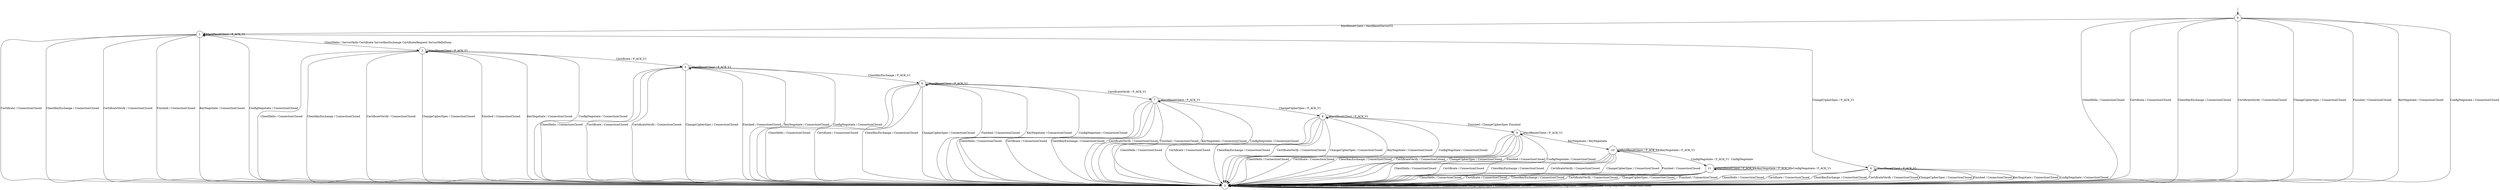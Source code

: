 digraph g {
__start0 [label="" shape="none"];

	s0 [shape="circle" label="0"];
	s1 [shape="circle" label="1"];
	s2 [shape="circle" label="2"];
	s3 [shape="circle" label="3"];
	s4 [shape="circle" label="4"];
	s5 [shape="circle" label="5"];
	s6 [shape="circle" label="6"];
	s7 [shape="circle" label="7"];
	s8 [shape="circle" label="8"];
	s9 [shape="circle" label="9"];
	s10 [shape="circle" label="10"];
	s11 [shape="circle" label="11"];
	s0 -> s1 [label="HardResetClient / HardResetServerV2 "];
	s0 -> s2 [label="ClientHello / ConnectionClosed"];
	s0 -> s2 [label="Certificate / ConnectionClosed"];
	s0 -> s2 [label="ClientKeyExchange / ConnectionClosed"];
	s0 -> s2 [label="CertificateVerify / ConnectionClosed"];
	s0 -> s2 [label="ChangeCipherSpec / ConnectionClosed"];
	s0 -> s2 [label="Finished / ConnectionClosed"];
	s0 -> s2 [label="KeyNegotiate / ConnectionClosed"];
	s0 -> s2 [label="ConfigNegotiate / ConnectionClosed"];
	s1 -> s1 [label="HardResetClient / P_ACK_V1 "];
	s1 -> s3 [label="ClientHello / ServerHello Certificate ServerKeyExchange CertificateRequest ServerHelloDone "];
	s1 -> s2 [label="Certificate / ConnectionClosed"];
	s1 -> s2 [label="ClientKeyExchange / ConnectionClosed"];
	s1 -> s2 [label="CertificateVerify / ConnectionClosed"];
	s1 -> s4 [label="ChangeCipherSpec / P_ACK_V1 "];
	s1 -> s2 [label="Finished / ConnectionClosed"];
	s1 -> s2 [label="KeyNegotiate / ConnectionClosed"];
	s1 -> s2 [label="ConfigNegotiate / ConnectionClosed"];
	s2 -> s2 [label="HardResetClient / ConnectionClosed"];
	s2 -> s2 [label="ClientHello / ConnectionClosed"];
	s2 -> s2 [label="Certificate / ConnectionClosed"];
	s2 -> s2 [label="ClientKeyExchange / ConnectionClosed"];
	s2 -> s2 [label="CertificateVerify / ConnectionClosed"];
	s2 -> s2 [label="ChangeCipherSpec / ConnectionClosed"];
	s2 -> s2 [label="Finished / ConnectionClosed"];
	s2 -> s2 [label="KeyNegotiate / ConnectionClosed"];
	s2 -> s2 [label="ConfigNegotiate / ConnectionClosed"];
	s3 -> s3 [label="HardResetClient / P_ACK_V1 "];
	s3 -> s2 [label="ClientHello / ConnectionClosed"];
	s3 -> s5 [label="Certificate / P_ACK_V1 "];
	s3 -> s2 [label="ClientKeyExchange / ConnectionClosed"];
	s3 -> s2 [label="CertificateVerify / ConnectionClosed"];
	s3 -> s2 [label="ChangeCipherSpec / ConnectionClosed"];
	s3 -> s2 [label="Finished / ConnectionClosed"];
	s3 -> s2 [label="KeyNegotiate / ConnectionClosed"];
	s3 -> s2 [label="ConfigNegotiate / ConnectionClosed"];
	s4 -> s4 [label="HardResetClient / P_ACK_V1 "];
	s4 -> s2 [label="ClientHello / ConnectionClosed"];
	s4 -> s2 [label="Certificate / ConnectionClosed"];
	s4 -> s2 [label="ClientKeyExchange / ConnectionClosed"];
	s4 -> s2 [label="CertificateVerify / ConnectionClosed"];
	s4 -> s2 [label="ChangeCipherSpec / ConnectionClosed"];
	s4 -> s2 [label="Finished / ConnectionClosed"];
	s4 -> s2 [label="KeyNegotiate / ConnectionClosed"];
	s4 -> s2 [label="ConfigNegotiate / ConnectionClosed"];
	s5 -> s5 [label="HardResetClient / P_ACK_V1 "];
	s5 -> s2 [label="ClientHello / ConnectionClosed"];
	s5 -> s2 [label="Certificate / ConnectionClosed"];
	s5 -> s6 [label="ClientKeyExchange / P_ACK_V1 "];
	s5 -> s2 [label="CertificateVerify / ConnectionClosed"];
	s5 -> s2 [label="ChangeCipherSpec / ConnectionClosed"];
	s5 -> s2 [label="Finished / ConnectionClosed"];
	s5 -> s2 [label="KeyNegotiate / ConnectionClosed"];
	s5 -> s2 [label="ConfigNegotiate / ConnectionClosed"];
	s6 -> s6 [label="HardResetClient / P_ACK_V1 "];
	s6 -> s2 [label="ClientHello / ConnectionClosed"];
	s6 -> s2 [label="Certificate / ConnectionClosed"];
	s6 -> s2 [label="ClientKeyExchange / ConnectionClosed"];
	s6 -> s7 [label="CertificateVerify / P_ACK_V1 "];
	s6 -> s2 [label="ChangeCipherSpec / ConnectionClosed"];
	s6 -> s2 [label="Finished / ConnectionClosed"];
	s6 -> s2 [label="KeyNegotiate / ConnectionClosed"];
	s6 -> s2 [label="ConfigNegotiate / ConnectionClosed"];
	s7 -> s7 [label="HardResetClient / P_ACK_V1 "];
	s7 -> s2 [label="ClientHello / ConnectionClosed"];
	s7 -> s2 [label="Certificate / ConnectionClosed"];
	s7 -> s2 [label="ClientKeyExchange / ConnectionClosed"];
	s7 -> s2 [label="CertificateVerify / ConnectionClosed"];
	s7 -> s8 [label="ChangeCipherSpec / P_ACK_V1 "];
	s7 -> s2 [label="Finished / ConnectionClosed"];
	s7 -> s2 [label="KeyNegotiate / ConnectionClosed"];
	s7 -> s2 [label="ConfigNegotiate / ConnectionClosed"];
	s8 -> s8 [label="HardResetClient / P_ACK_V1 "];
	s8 -> s2 [label="ClientHello / ConnectionClosed"];
	s8 -> s2 [label="Certificate / ConnectionClosed"];
	s8 -> s2 [label="ClientKeyExchange / ConnectionClosed"];
	s8 -> s2 [label="CertificateVerify / ConnectionClosed"];
	s8 -> s2 [label="ChangeCipherSpec / ConnectionClosed"];
	s8 -> s9 [label="Finished / ChangeCipherSpec Finished "];
	s8 -> s2 [label="KeyNegotiate / ConnectionClosed"];
	s8 -> s2 [label="ConfigNegotiate / ConnectionClosed"];
	s9 -> s9 [label="HardResetClient / P_ACK_V1 "];
	s9 -> s2 [label="ClientHello / ConnectionClosed"];
	s9 -> s2 [label="Certificate / ConnectionClosed"];
	s9 -> s2 [label="ClientKeyExchange / ConnectionClosed"];
	s9 -> s2 [label="CertificateVerify / ConnectionClosed"];
	s9 -> s2 [label="ChangeCipherSpec / ConnectionClosed"];
	s9 -> s2 [label="Finished / ConnectionClosed"];
	s9 -> s10 [label="KeyNegotiate / KeyNegotiate "];
	s9 -> s2 [label="ConfigNegotiate / ConnectionClosed"];
	s10 -> s10 [label="HardResetClient / P_ACK_V1 "];
	s10 -> s2 [label="ClientHello / ConnectionClosed"];
	s10 -> s2 [label="Certificate / ConnectionClosed"];
	s10 -> s2 [label="ClientKeyExchange / ConnectionClosed"];
	s10 -> s2 [label="CertificateVerify / ConnectionClosed"];
	s10 -> s2 [label="ChangeCipherSpec / ConnectionClosed"];
	s10 -> s2 [label="Finished / ConnectionClosed"];
	s10 -> s10 [label="KeyNegotiate / P_ACK_V1 "];
	s10 -> s11 [label="ConfigNegotiate / P_ACK_V1  ConfigNegotiate "];
	s11 -> s11 [label="HardResetClient / P_ACK_V1 "];
	s11 -> s2 [label="ClientHello / ConnectionClosed"];
	s11 -> s2 [label="Certificate / ConnectionClosed"];
	s11 -> s2 [label="ClientKeyExchange / ConnectionClosed"];
	s11 -> s2 [label="CertificateVerify / ConnectionClosed"];
	s11 -> s2 [label="ChangeCipherSpec / ConnectionClosed"];
	s11 -> s2 [label="Finished / ConnectionClosed"];
	s11 -> s11 [label="KeyNegotiate / P_ACK_V1 "];
	s11 -> s11 [label="ConfigNegotiate / P_ACK_V1 "];

__start0 -> s0;
}

